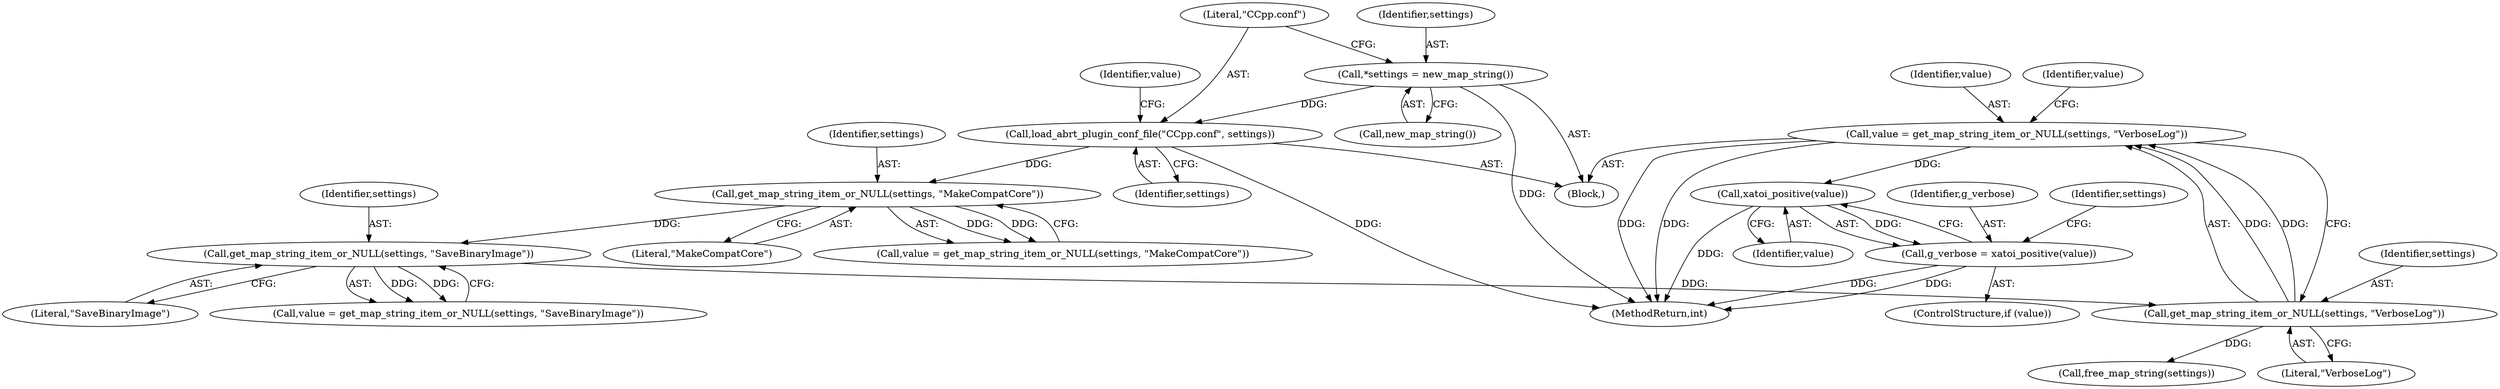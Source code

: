 digraph "0_abrt_4f2c1ddd3e3b81d2d5146b883115371f1cada9f9@pointer" {
"1000240" [label="(Call,value = get_map_string_item_or_NULL(settings, \"VerboseLog\"))"];
"1000242" [label="(Call,get_map_string_item_or_NULL(settings, \"VerboseLog\"))"];
"1000231" [label="(Call,get_map_string_item_or_NULL(settings, \"SaveBinaryImage\"))"];
"1000220" [label="(Call,get_map_string_item_or_NULL(settings, \"MakeCompatCore\"))"];
"1000214" [label="(Call,load_abrt_plugin_conf_file(\"CCpp.conf\", settings))"];
"1000211" [label="(Call,*settings = new_map_string())"];
"1000249" [label="(Call,xatoi_positive(value))"];
"1000247" [label="(Call,g_verbose = xatoi_positive(value))"];
"1000209" [label="(Block,)"];
"1000241" [label="(Identifier,value)"];
"1000220" [label="(Call,get_map_string_item_or_NULL(settings, \"MakeCompatCore\"))"];
"1000218" [label="(Call,value = get_map_string_item_or_NULL(settings, \"MakeCompatCore\"))"];
"1000252" [label="(Identifier,settings)"];
"1000247" [label="(Call,g_verbose = xatoi_positive(value))"];
"1000212" [label="(Identifier,settings)"];
"1000251" [label="(Call,free_map_string(settings))"];
"1000219" [label="(Identifier,value)"];
"1000250" [label="(Identifier,value)"];
"1000240" [label="(Call,value = get_map_string_item_or_NULL(settings, \"VerboseLog\"))"];
"1000211" [label="(Call,*settings = new_map_string())"];
"1000214" [label="(Call,load_abrt_plugin_conf_file(\"CCpp.conf\", settings))"];
"1000229" [label="(Call,value = get_map_string_item_or_NULL(settings, \"SaveBinaryImage\"))"];
"1000248" [label="(Identifier,g_verbose)"];
"1000244" [label="(Literal,\"VerboseLog\")"];
"1001171" [label="(MethodReturn,int)"];
"1000249" [label="(Call,xatoi_positive(value))"];
"1000213" [label="(Call,new_map_string())"];
"1000233" [label="(Literal,\"SaveBinaryImage\")"];
"1000231" [label="(Call,get_map_string_item_or_NULL(settings, \"SaveBinaryImage\"))"];
"1000221" [label="(Identifier,settings)"];
"1000245" [label="(ControlStructure,if (value))"];
"1000242" [label="(Call,get_map_string_item_or_NULL(settings, \"VerboseLog\"))"];
"1000215" [label="(Literal,\"CCpp.conf\")"];
"1000243" [label="(Identifier,settings)"];
"1000232" [label="(Identifier,settings)"];
"1000216" [label="(Identifier,settings)"];
"1000246" [label="(Identifier,value)"];
"1000222" [label="(Literal,\"MakeCompatCore\")"];
"1000240" -> "1000209"  [label="AST: "];
"1000240" -> "1000242"  [label="CFG: "];
"1000241" -> "1000240"  [label="AST: "];
"1000242" -> "1000240"  [label="AST: "];
"1000246" -> "1000240"  [label="CFG: "];
"1000240" -> "1001171"  [label="DDG: "];
"1000240" -> "1001171"  [label="DDG: "];
"1000242" -> "1000240"  [label="DDG: "];
"1000242" -> "1000240"  [label="DDG: "];
"1000240" -> "1000249"  [label="DDG: "];
"1000242" -> "1000244"  [label="CFG: "];
"1000243" -> "1000242"  [label="AST: "];
"1000244" -> "1000242"  [label="AST: "];
"1000231" -> "1000242"  [label="DDG: "];
"1000242" -> "1000251"  [label="DDG: "];
"1000231" -> "1000229"  [label="AST: "];
"1000231" -> "1000233"  [label="CFG: "];
"1000232" -> "1000231"  [label="AST: "];
"1000233" -> "1000231"  [label="AST: "];
"1000229" -> "1000231"  [label="CFG: "];
"1000231" -> "1000229"  [label="DDG: "];
"1000231" -> "1000229"  [label="DDG: "];
"1000220" -> "1000231"  [label="DDG: "];
"1000220" -> "1000218"  [label="AST: "];
"1000220" -> "1000222"  [label="CFG: "];
"1000221" -> "1000220"  [label="AST: "];
"1000222" -> "1000220"  [label="AST: "];
"1000218" -> "1000220"  [label="CFG: "];
"1000220" -> "1000218"  [label="DDG: "];
"1000220" -> "1000218"  [label="DDG: "];
"1000214" -> "1000220"  [label="DDG: "];
"1000214" -> "1000209"  [label="AST: "];
"1000214" -> "1000216"  [label="CFG: "];
"1000215" -> "1000214"  [label="AST: "];
"1000216" -> "1000214"  [label="AST: "];
"1000219" -> "1000214"  [label="CFG: "];
"1000214" -> "1001171"  [label="DDG: "];
"1000211" -> "1000214"  [label="DDG: "];
"1000211" -> "1000209"  [label="AST: "];
"1000211" -> "1000213"  [label="CFG: "];
"1000212" -> "1000211"  [label="AST: "];
"1000213" -> "1000211"  [label="AST: "];
"1000215" -> "1000211"  [label="CFG: "];
"1000211" -> "1001171"  [label="DDG: "];
"1000249" -> "1000247"  [label="AST: "];
"1000249" -> "1000250"  [label="CFG: "];
"1000250" -> "1000249"  [label="AST: "];
"1000247" -> "1000249"  [label="CFG: "];
"1000249" -> "1001171"  [label="DDG: "];
"1000249" -> "1000247"  [label="DDG: "];
"1000247" -> "1000245"  [label="AST: "];
"1000248" -> "1000247"  [label="AST: "];
"1000252" -> "1000247"  [label="CFG: "];
"1000247" -> "1001171"  [label="DDG: "];
"1000247" -> "1001171"  [label="DDG: "];
}
